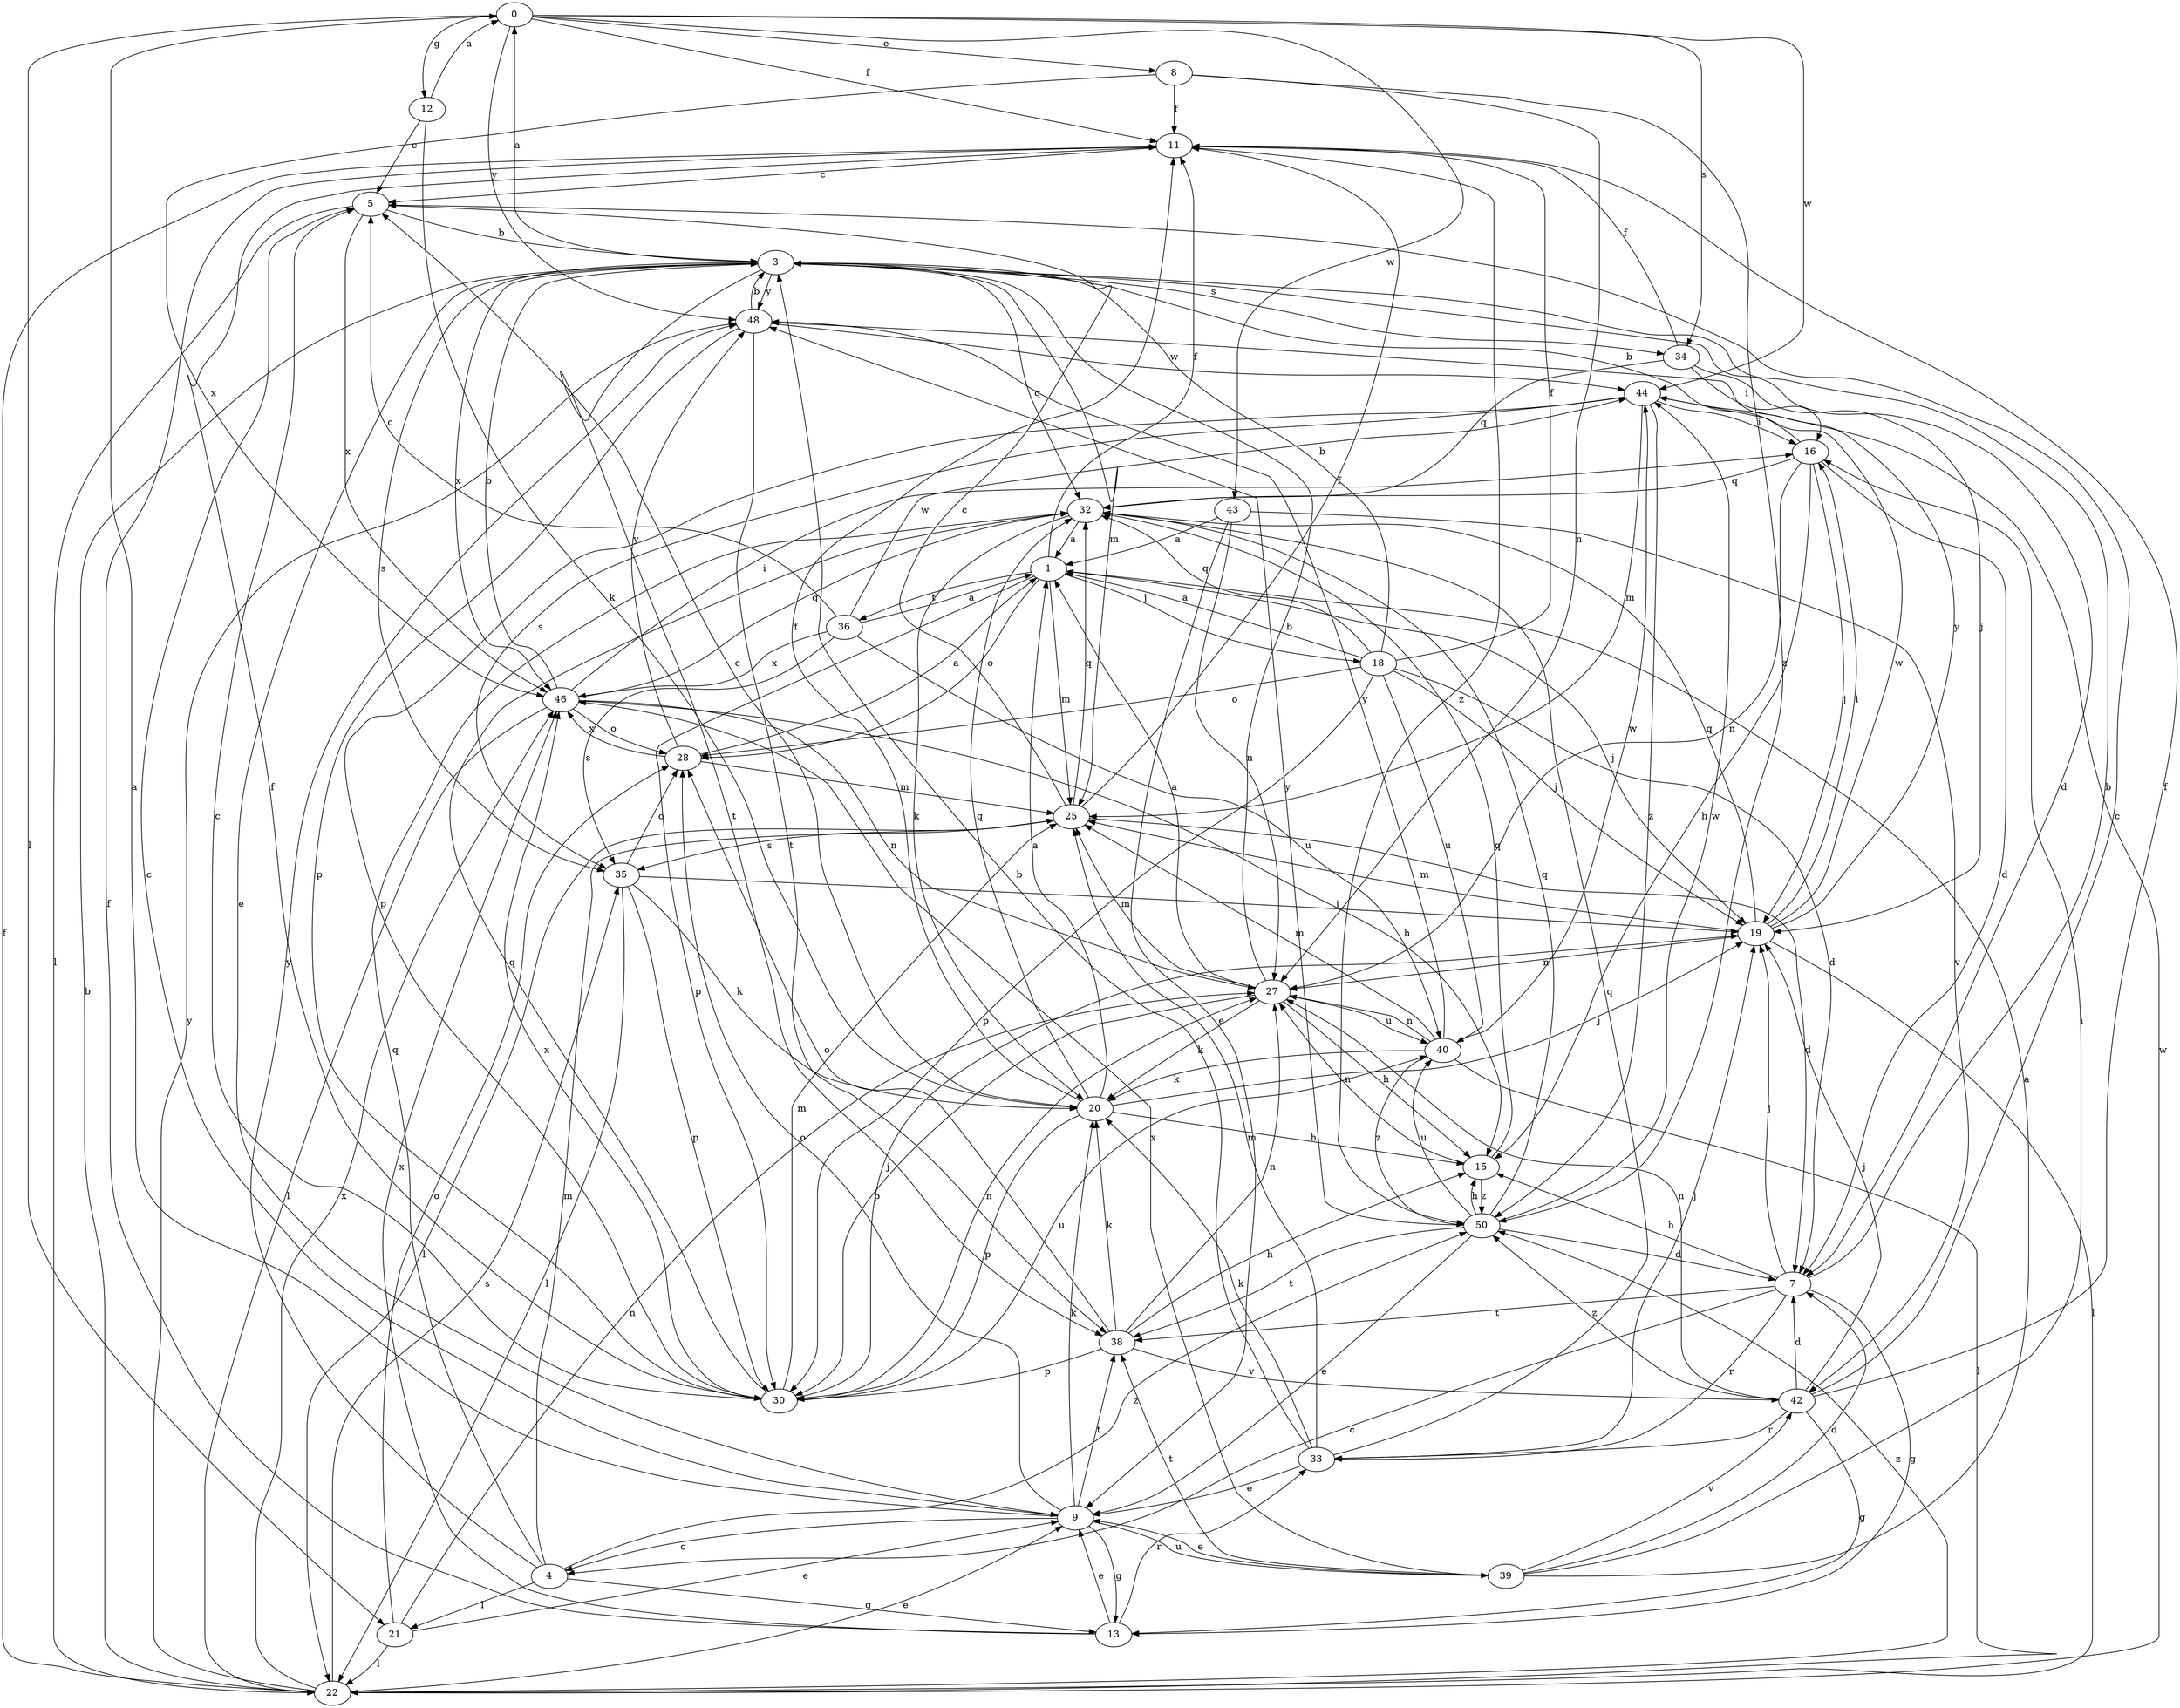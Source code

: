 strict digraph  {
0;
1;
3;
4;
5;
7;
8;
9;
11;
12;
13;
15;
16;
18;
19;
20;
21;
22;
25;
27;
28;
30;
32;
33;
34;
35;
36;
38;
39;
40;
42;
43;
44;
46;
48;
50;
0 -> 8  [label=e];
0 -> 11  [label=f];
0 -> 12  [label=g];
0 -> 21  [label=l];
0 -> 34  [label=s];
0 -> 43  [label=w];
0 -> 44  [label=w];
0 -> 48  [label=y];
1 -> 11  [label=f];
1 -> 18  [label=j];
1 -> 19  [label=j];
1 -> 25  [label=m];
1 -> 28  [label=o];
1 -> 30  [label=p];
1 -> 36  [label=t];
3 -> 0  [label=a];
3 -> 7  [label=d];
3 -> 9  [label=e];
3 -> 25  [label=m];
3 -> 32  [label=q];
3 -> 34  [label=s];
3 -> 35  [label=s];
3 -> 38  [label=t];
3 -> 46  [label=x];
3 -> 48  [label=y];
4 -> 13  [label=g];
4 -> 21  [label=l];
4 -> 25  [label=m];
4 -> 32  [label=q];
4 -> 48  [label=y];
4 -> 50  [label=z];
5 -> 3  [label=b];
5 -> 22  [label=l];
5 -> 46  [label=x];
7 -> 3  [label=b];
7 -> 4  [label=c];
7 -> 13  [label=g];
7 -> 15  [label=h];
7 -> 19  [label=j];
7 -> 33  [label=r];
7 -> 38  [label=t];
8 -> 11  [label=f];
8 -> 27  [label=n];
8 -> 46  [label=x];
8 -> 50  [label=z];
9 -> 0  [label=a];
9 -> 4  [label=c];
9 -> 5  [label=c];
9 -> 13  [label=g];
9 -> 20  [label=k];
9 -> 28  [label=o];
9 -> 38  [label=t];
9 -> 39  [label=u];
11 -> 5  [label=c];
11 -> 50  [label=z];
12 -> 0  [label=a];
12 -> 5  [label=c];
12 -> 20  [label=k];
13 -> 9  [label=e];
13 -> 11  [label=f];
13 -> 33  [label=r];
13 -> 46  [label=x];
15 -> 27  [label=n];
15 -> 32  [label=q];
15 -> 50  [label=z];
16 -> 3  [label=b];
16 -> 7  [label=d];
16 -> 15  [label=h];
16 -> 19  [label=j];
16 -> 27  [label=n];
16 -> 32  [label=q];
18 -> 1  [label=a];
18 -> 3  [label=b];
18 -> 7  [label=d];
18 -> 11  [label=f];
18 -> 19  [label=j];
18 -> 28  [label=o];
18 -> 30  [label=p];
18 -> 32  [label=q];
18 -> 40  [label=u];
19 -> 16  [label=i];
19 -> 22  [label=l];
19 -> 25  [label=m];
19 -> 27  [label=n];
19 -> 32  [label=q];
19 -> 44  [label=w];
19 -> 48  [label=y];
20 -> 1  [label=a];
20 -> 5  [label=c];
20 -> 11  [label=f];
20 -> 15  [label=h];
20 -> 19  [label=j];
20 -> 30  [label=p];
20 -> 32  [label=q];
21 -> 9  [label=e];
21 -> 22  [label=l];
21 -> 27  [label=n];
21 -> 28  [label=o];
22 -> 3  [label=b];
22 -> 9  [label=e];
22 -> 11  [label=f];
22 -> 35  [label=s];
22 -> 44  [label=w];
22 -> 46  [label=x];
22 -> 48  [label=y];
22 -> 50  [label=z];
25 -> 5  [label=c];
25 -> 7  [label=d];
25 -> 11  [label=f];
25 -> 22  [label=l];
25 -> 32  [label=q];
25 -> 35  [label=s];
27 -> 1  [label=a];
27 -> 3  [label=b];
27 -> 15  [label=h];
27 -> 20  [label=k];
27 -> 25  [label=m];
27 -> 30  [label=p];
27 -> 40  [label=u];
28 -> 1  [label=a];
28 -> 25  [label=m];
28 -> 46  [label=x];
28 -> 48  [label=y];
30 -> 5  [label=c];
30 -> 11  [label=f];
30 -> 19  [label=j];
30 -> 25  [label=m];
30 -> 27  [label=n];
30 -> 32  [label=q];
30 -> 40  [label=u];
30 -> 46  [label=x];
32 -> 1  [label=a];
32 -> 20  [label=k];
33 -> 3  [label=b];
33 -> 9  [label=e];
33 -> 19  [label=j];
33 -> 20  [label=k];
33 -> 25  [label=m];
33 -> 32  [label=q];
34 -> 11  [label=f];
34 -> 16  [label=i];
34 -> 19  [label=j];
34 -> 32  [label=q];
35 -> 19  [label=j];
35 -> 20  [label=k];
35 -> 22  [label=l];
35 -> 28  [label=o];
35 -> 30  [label=p];
36 -> 1  [label=a];
36 -> 5  [label=c];
36 -> 35  [label=s];
36 -> 40  [label=u];
36 -> 44  [label=w];
36 -> 46  [label=x];
38 -> 15  [label=h];
38 -> 20  [label=k];
38 -> 27  [label=n];
38 -> 28  [label=o];
38 -> 30  [label=p];
38 -> 42  [label=v];
39 -> 1  [label=a];
39 -> 7  [label=d];
39 -> 9  [label=e];
39 -> 16  [label=i];
39 -> 38  [label=t];
39 -> 42  [label=v];
39 -> 46  [label=x];
40 -> 20  [label=k];
40 -> 22  [label=l];
40 -> 25  [label=m];
40 -> 27  [label=n];
40 -> 44  [label=w];
40 -> 48  [label=y];
40 -> 50  [label=z];
42 -> 5  [label=c];
42 -> 7  [label=d];
42 -> 11  [label=f];
42 -> 13  [label=g];
42 -> 19  [label=j];
42 -> 27  [label=n];
42 -> 33  [label=r];
42 -> 50  [label=z];
43 -> 1  [label=a];
43 -> 9  [label=e];
43 -> 27  [label=n];
43 -> 42  [label=v];
44 -> 16  [label=i];
44 -> 25  [label=m];
44 -> 30  [label=p];
44 -> 35  [label=s];
44 -> 50  [label=z];
46 -> 3  [label=b];
46 -> 15  [label=h];
46 -> 16  [label=i];
46 -> 22  [label=l];
46 -> 27  [label=n];
46 -> 28  [label=o];
46 -> 32  [label=q];
48 -> 3  [label=b];
48 -> 30  [label=p];
48 -> 38  [label=t];
48 -> 44  [label=w];
50 -> 7  [label=d];
50 -> 9  [label=e];
50 -> 15  [label=h];
50 -> 32  [label=q];
50 -> 38  [label=t];
50 -> 40  [label=u];
50 -> 44  [label=w];
50 -> 48  [label=y];
}
